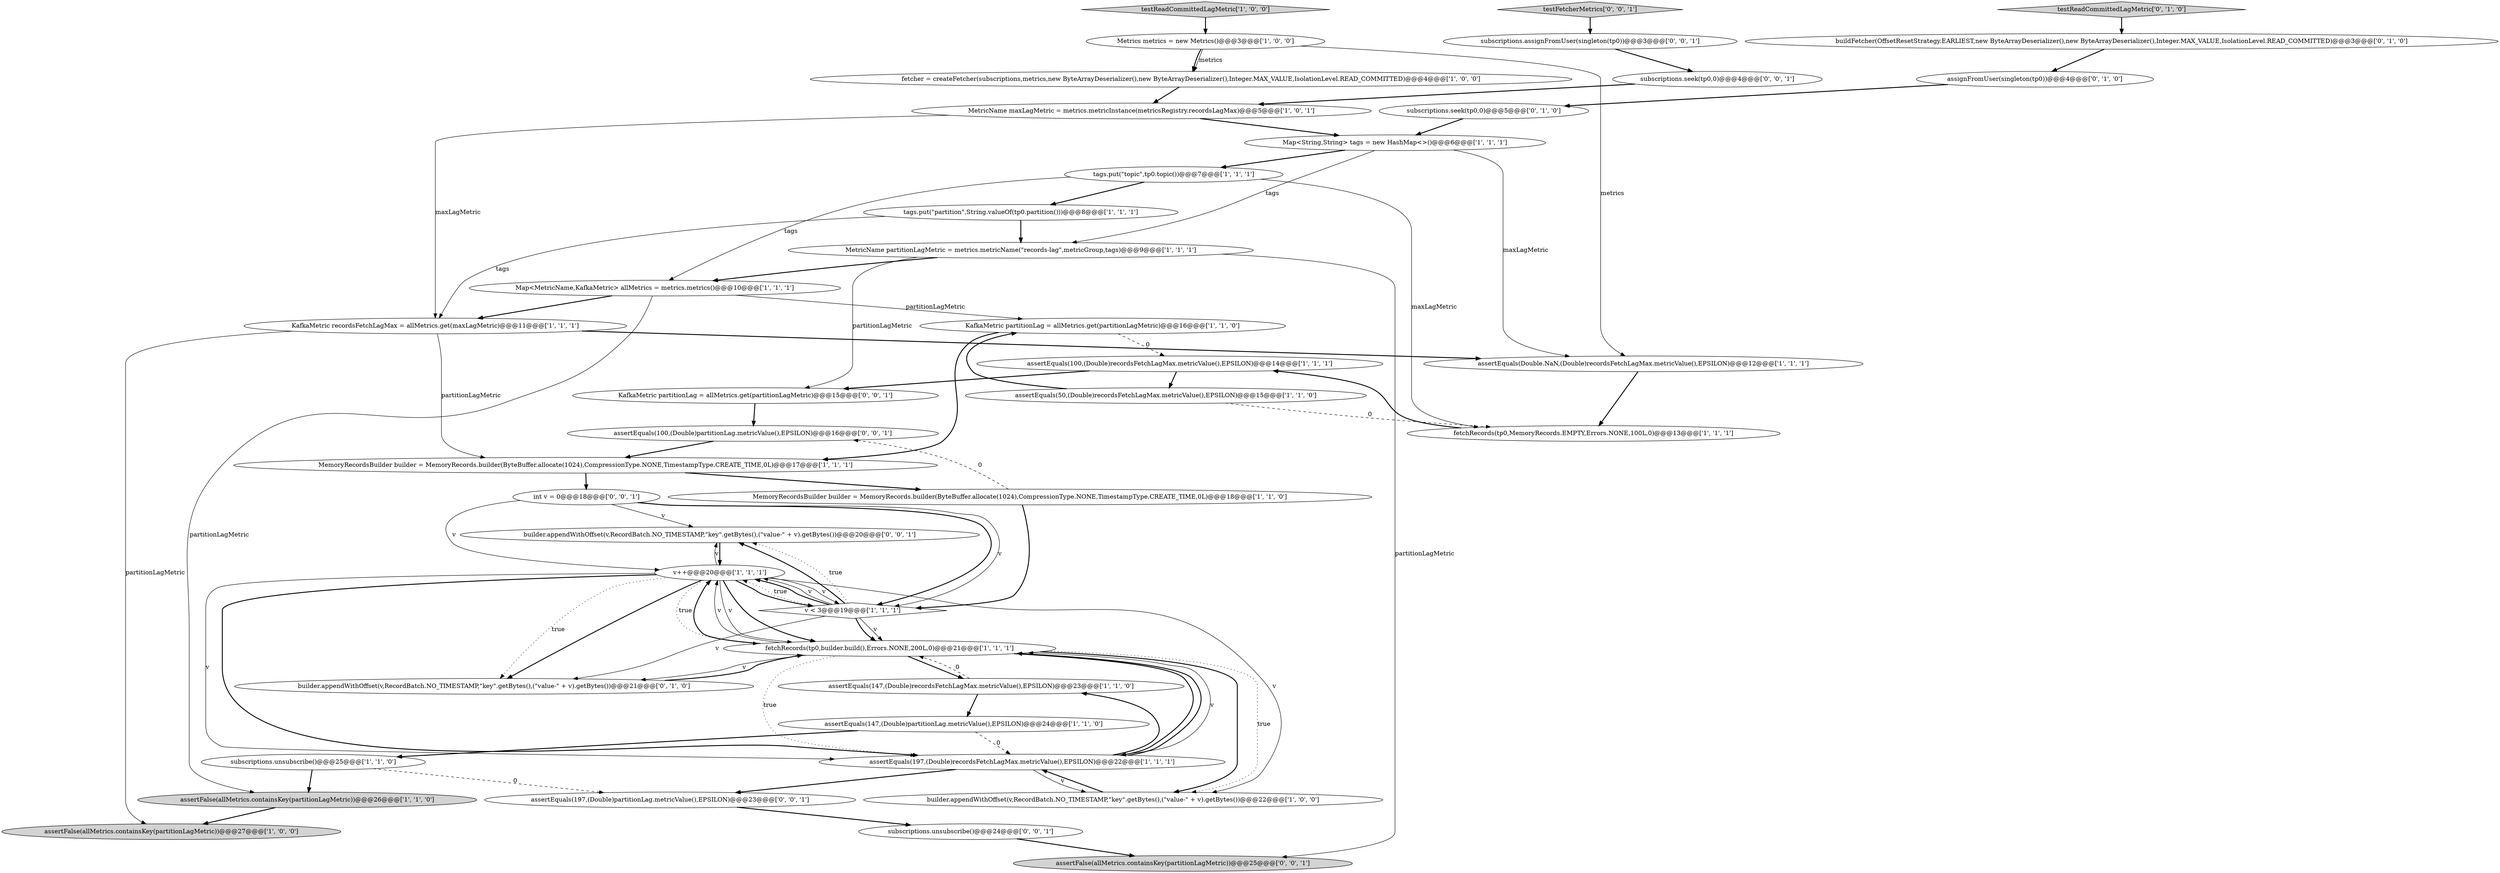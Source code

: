 digraph {
39 [style = filled, label = "subscriptions.unsubscribe()@@@24@@@['0', '0', '1']", fillcolor = white, shape = ellipse image = "AAA0AAABBB3BBB"];
30 [style = filled, label = "buildFetcher(OffsetResetStrategy.EARLIEST,new ByteArrayDeserializer(),new ByteArrayDeserializer(),Integer.MAX_VALUE,IsolationLevel.READ_COMMITTED)@@@3@@@['0', '1', '0']", fillcolor = white, shape = ellipse image = "AAA0AAABBB2BBB"];
12 [style = filled, label = "KafkaMetric partitionLag = allMetrics.get(partitionLagMetric)@@@16@@@['1', '1', '0']", fillcolor = white, shape = ellipse image = "AAA0AAABBB1BBB"];
20 [style = filled, label = "MetricName maxLagMetric = metrics.metricInstance(metricsRegistry.recordsLagMax)@@@5@@@['1', '0', '1']", fillcolor = white, shape = ellipse image = "AAA0AAABBB1BBB"];
4 [style = filled, label = "fetchRecords(tp0,builder.build(),Errors.NONE,200L,0)@@@21@@@['1', '1', '1']", fillcolor = white, shape = ellipse image = "AAA0AAABBB1BBB"];
28 [style = filled, label = "subscriptions.seek(tp0,0)@@@5@@@['0', '1', '0']", fillcolor = white, shape = ellipse image = "AAA0AAABBB2BBB"];
21 [style = filled, label = "assertEquals(147,(Double)partitionLag.metricValue(),EPSILON)@@@24@@@['1', '1', '0']", fillcolor = white, shape = ellipse image = "AAA0AAABBB1BBB"];
14 [style = filled, label = "tags.put(\"topic\",tp0.topic())@@@7@@@['1', '1', '1']", fillcolor = white, shape = ellipse image = "AAA0AAABBB1BBB"];
11 [style = filled, label = "subscriptions.unsubscribe()@@@25@@@['1', '1', '0']", fillcolor = white, shape = ellipse image = "AAA0AAABBB1BBB"];
36 [style = filled, label = "testFetcherMetrics['0', '0', '1']", fillcolor = lightgray, shape = diamond image = "AAA0AAABBB3BBB"];
5 [style = filled, label = "assertFalse(allMetrics.containsKey(partitionLagMetric))@@@27@@@['1', '0', '0']", fillcolor = lightgray, shape = ellipse image = "AAA0AAABBB1BBB"];
31 [style = filled, label = "testReadCommittedLagMetric['0', '1', '0']", fillcolor = lightgray, shape = diamond image = "AAA0AAABBB2BBB"];
19 [style = filled, label = "Map<String,String> tags = new HashMap<>()@@@6@@@['1', '1', '1']", fillcolor = white, shape = ellipse image = "AAA0AAABBB1BBB"];
33 [style = filled, label = "builder.appendWithOffset(v,RecordBatch.NO_TIMESTAMP,\"key\".getBytes(),(\"value-\" + v).getBytes())@@@20@@@['0', '0', '1']", fillcolor = white, shape = ellipse image = "AAA0AAABBB3BBB"];
23 [style = filled, label = "assertEquals(50,(Double)recordsFetchLagMax.metricValue(),EPSILON)@@@15@@@['1', '1', '0']", fillcolor = white, shape = ellipse image = "AAA0AAABBB1BBB"];
18 [style = filled, label = "assertEquals(100,(Double)recordsFetchLagMax.metricValue(),EPSILON)@@@14@@@['1', '1', '1']", fillcolor = white, shape = ellipse image = "AAA0AAABBB1BBB"];
38 [style = filled, label = "subscriptions.seek(tp0,0)@@@4@@@['0', '0', '1']", fillcolor = white, shape = ellipse image = "AAA0AAABBB3BBB"];
3 [style = filled, label = "assertFalse(allMetrics.containsKey(partitionLagMetric))@@@26@@@['1', '1', '0']", fillcolor = lightgray, shape = ellipse image = "AAA0AAABBB1BBB"];
40 [style = filled, label = "int v = 0@@@18@@@['0', '0', '1']", fillcolor = white, shape = ellipse image = "AAA0AAABBB3BBB"];
16 [style = filled, label = "fetchRecords(tp0,MemoryRecords.EMPTY,Errors.NONE,100L,0)@@@13@@@['1', '1', '1']", fillcolor = white, shape = ellipse image = "AAA0AAABBB1BBB"];
15 [style = filled, label = "MemoryRecordsBuilder builder = MemoryRecords.builder(ByteBuffer.allocate(1024),CompressionType.NONE,TimestampType.CREATE_TIME,0L)@@@18@@@['1', '1', '0']", fillcolor = white, shape = ellipse image = "AAA0AAABBB1BBB"];
1 [style = filled, label = "assertEquals(147,(Double)recordsFetchLagMax.metricValue(),EPSILON)@@@23@@@['1', '1', '0']", fillcolor = white, shape = ellipse image = "AAA0AAABBB1BBB"];
6 [style = filled, label = "MemoryRecordsBuilder builder = MemoryRecords.builder(ByteBuffer.allocate(1024),CompressionType.NONE,TimestampType.CREATE_TIME,0L)@@@17@@@['1', '1', '1']", fillcolor = white, shape = ellipse image = "AAA0AAABBB1BBB"];
8 [style = filled, label = "v++@@@20@@@['1', '1', '1']", fillcolor = white, shape = ellipse image = "AAA0AAABBB1BBB"];
13 [style = filled, label = "tags.put(\"partition\",String.valueOf(tp0.partition()))@@@8@@@['1', '1', '1']", fillcolor = white, shape = ellipse image = "AAA0AAABBB1BBB"];
27 [style = filled, label = "assignFromUser(singleton(tp0))@@@4@@@['0', '1', '0']", fillcolor = white, shape = ellipse image = "AAA0AAABBB2BBB"];
26 [style = filled, label = "assertEquals(Double.NaN,(Double)recordsFetchLagMax.metricValue(),EPSILON)@@@12@@@['1', '1', '1']", fillcolor = white, shape = ellipse image = "AAA0AAABBB1BBB"];
22 [style = filled, label = "Metrics metrics = new Metrics()@@@3@@@['1', '0', '0']", fillcolor = white, shape = ellipse image = "AAA0AAABBB1BBB"];
34 [style = filled, label = "assertEquals(197,(Double)partitionLag.metricValue(),EPSILON)@@@23@@@['0', '0', '1']", fillcolor = white, shape = ellipse image = "AAA0AAABBB3BBB"];
41 [style = filled, label = "assertFalse(allMetrics.containsKey(partitionLagMetric))@@@25@@@['0', '0', '1']", fillcolor = lightgray, shape = ellipse image = "AAA0AAABBB3BBB"];
2 [style = filled, label = "v < 3@@@19@@@['1', '1', '1']", fillcolor = white, shape = diamond image = "AAA0AAABBB1BBB"];
17 [style = filled, label = "assertEquals(197,(Double)recordsFetchLagMax.metricValue(),EPSILON)@@@22@@@['1', '1', '1']", fillcolor = white, shape = ellipse image = "AAA0AAABBB1BBB"];
24 [style = filled, label = "KafkaMetric recordsFetchLagMax = allMetrics.get(maxLagMetric)@@@11@@@['1', '1', '1']", fillcolor = white, shape = ellipse image = "AAA0AAABBB1BBB"];
0 [style = filled, label = "MetricName partitionLagMetric = metrics.metricName(\"records-lag\",metricGroup,tags)@@@9@@@['1', '1', '1']", fillcolor = white, shape = ellipse image = "AAA0AAABBB1BBB"];
9 [style = filled, label = "builder.appendWithOffset(v,RecordBatch.NO_TIMESTAMP,\"key\".getBytes(),(\"value-\" + v).getBytes())@@@22@@@['1', '0', '0']", fillcolor = white, shape = ellipse image = "AAA0AAABBB1BBB"];
25 [style = filled, label = "fetcher = createFetcher(subscriptions,metrics,new ByteArrayDeserializer(),new ByteArrayDeserializer(),Integer.MAX_VALUE,IsolationLevel.READ_COMMITTED)@@@4@@@['1', '0', '0']", fillcolor = white, shape = ellipse image = "AAA0AAABBB1BBB"];
35 [style = filled, label = "subscriptions.assignFromUser(singleton(tp0))@@@3@@@['0', '0', '1']", fillcolor = white, shape = ellipse image = "AAA0AAABBB3BBB"];
29 [style = filled, label = "builder.appendWithOffset(v,RecordBatch.NO_TIMESTAMP,\"key\".getBytes(),(\"value-\" + v).getBytes())@@@21@@@['0', '1', '0']", fillcolor = white, shape = ellipse image = "AAA0AAABBB2BBB"];
10 [style = filled, label = "Map<MetricName,KafkaMetric> allMetrics = metrics.metrics()@@@10@@@['1', '1', '1']", fillcolor = white, shape = ellipse image = "AAA0AAABBB1BBB"];
7 [style = filled, label = "testReadCommittedLagMetric['1', '0', '0']", fillcolor = lightgray, shape = diamond image = "AAA0AAABBB1BBB"];
32 [style = filled, label = "assertEquals(100,(Double)partitionLag.metricValue(),EPSILON)@@@16@@@['0', '0', '1']", fillcolor = white, shape = ellipse image = "AAA0AAABBB3BBB"];
37 [style = filled, label = "KafkaMetric partitionLag = allMetrics.get(partitionLagMetric)@@@15@@@['0', '0', '1']", fillcolor = white, shape = ellipse image = "AAA0AAABBB3BBB"];
2->4 [style = bold, label=""];
10->24 [style = bold, label=""];
2->8 [style = dotted, label="true"];
24->6 [style = solid, label="partitionLagMetric"];
4->8 [style = bold, label=""];
4->17 [style = dotted, label="true"];
7->22 [style = bold, label=""];
10->12 [style = solid, label="partitionLagMetric"];
39->41 [style = bold, label=""];
30->27 [style = bold, label=""];
17->4 [style = bold, label=""];
8->4 [style = solid, label="v"];
12->18 [style = dashed, label="0"];
19->0 [style = solid, label="tags"];
9->17 [style = bold, label=""];
4->9 [style = bold, label=""];
14->16 [style = solid, label="maxLagMetric"];
8->2 [style = solid, label="v"];
2->33 [style = bold, label=""];
4->9 [style = dotted, label="true"];
40->2 [style = bold, label=""];
4->8 [style = solid, label="v"];
14->10 [style = solid, label="tags"];
20->24 [style = solid, label="maxLagMetric"];
2->29 [style = solid, label="v"];
8->17 [style = solid, label="v"];
17->9 [style = solid, label="v"];
36->35 [style = bold, label=""];
17->1 [style = bold, label=""];
15->32 [style = dashed, label="0"];
26->16 [style = bold, label=""];
6->15 [style = bold, label=""];
27->28 [style = bold, label=""];
13->0 [style = bold, label=""];
22->26 [style = solid, label="metrics"];
14->13 [style = bold, label=""];
28->19 [style = bold, label=""];
4->17 [style = bold, label=""];
37->32 [style = bold, label=""];
15->2 [style = bold, label=""];
40->2 [style = solid, label="v"];
4->1 [style = bold, label=""];
21->17 [style = dashed, label="0"];
8->2 [style = bold, label=""];
22->25 [style = bold, label=""];
40->33 [style = solid, label="v"];
34->39 [style = bold, label=""];
0->41 [style = solid, label="partitionLagMetric"];
19->14 [style = bold, label=""];
10->3 [style = solid, label="partitionLagMetric"];
24->26 [style = bold, label=""];
0->37 [style = solid, label="partitionLagMetric"];
19->26 [style = solid, label="maxLagMetric"];
21->11 [style = bold, label=""];
11->3 [style = bold, label=""];
33->8 [style = bold, label=""];
17->4 [style = solid, label="v"];
24->5 [style = solid, label="partitionLagMetric"];
2->8 [style = bold, label=""];
20->19 [style = bold, label=""];
23->16 [style = dashed, label="0"];
23->12 [style = bold, label=""];
8->33 [style = solid, label="v"];
32->6 [style = bold, label=""];
40->8 [style = solid, label="v"];
31->30 [style = bold, label=""];
8->29 [style = dotted, label="true"];
11->34 [style = dashed, label="0"];
4->29 [style = solid, label="v"];
12->6 [style = bold, label=""];
18->23 [style = bold, label=""];
2->4 [style = solid, label="v"];
13->24 [style = solid, label="tags"];
8->4 [style = bold, label=""];
16->18 [style = bold, label=""];
25->20 [style = bold, label=""];
2->33 [style = dotted, label="true"];
1->21 [style = bold, label=""];
8->9 [style = solid, label="v"];
1->4 [style = dashed, label="0"];
29->4 [style = bold, label=""];
8->17 [style = bold, label=""];
3->5 [style = bold, label=""];
0->10 [style = bold, label=""];
8->29 [style = bold, label=""];
35->38 [style = bold, label=""];
2->8 [style = solid, label="v"];
18->37 [style = bold, label=""];
38->20 [style = bold, label=""];
17->34 [style = bold, label=""];
22->25 [style = solid, label="metrics"];
8->4 [style = dotted, label="true"];
6->40 [style = bold, label=""];
}
